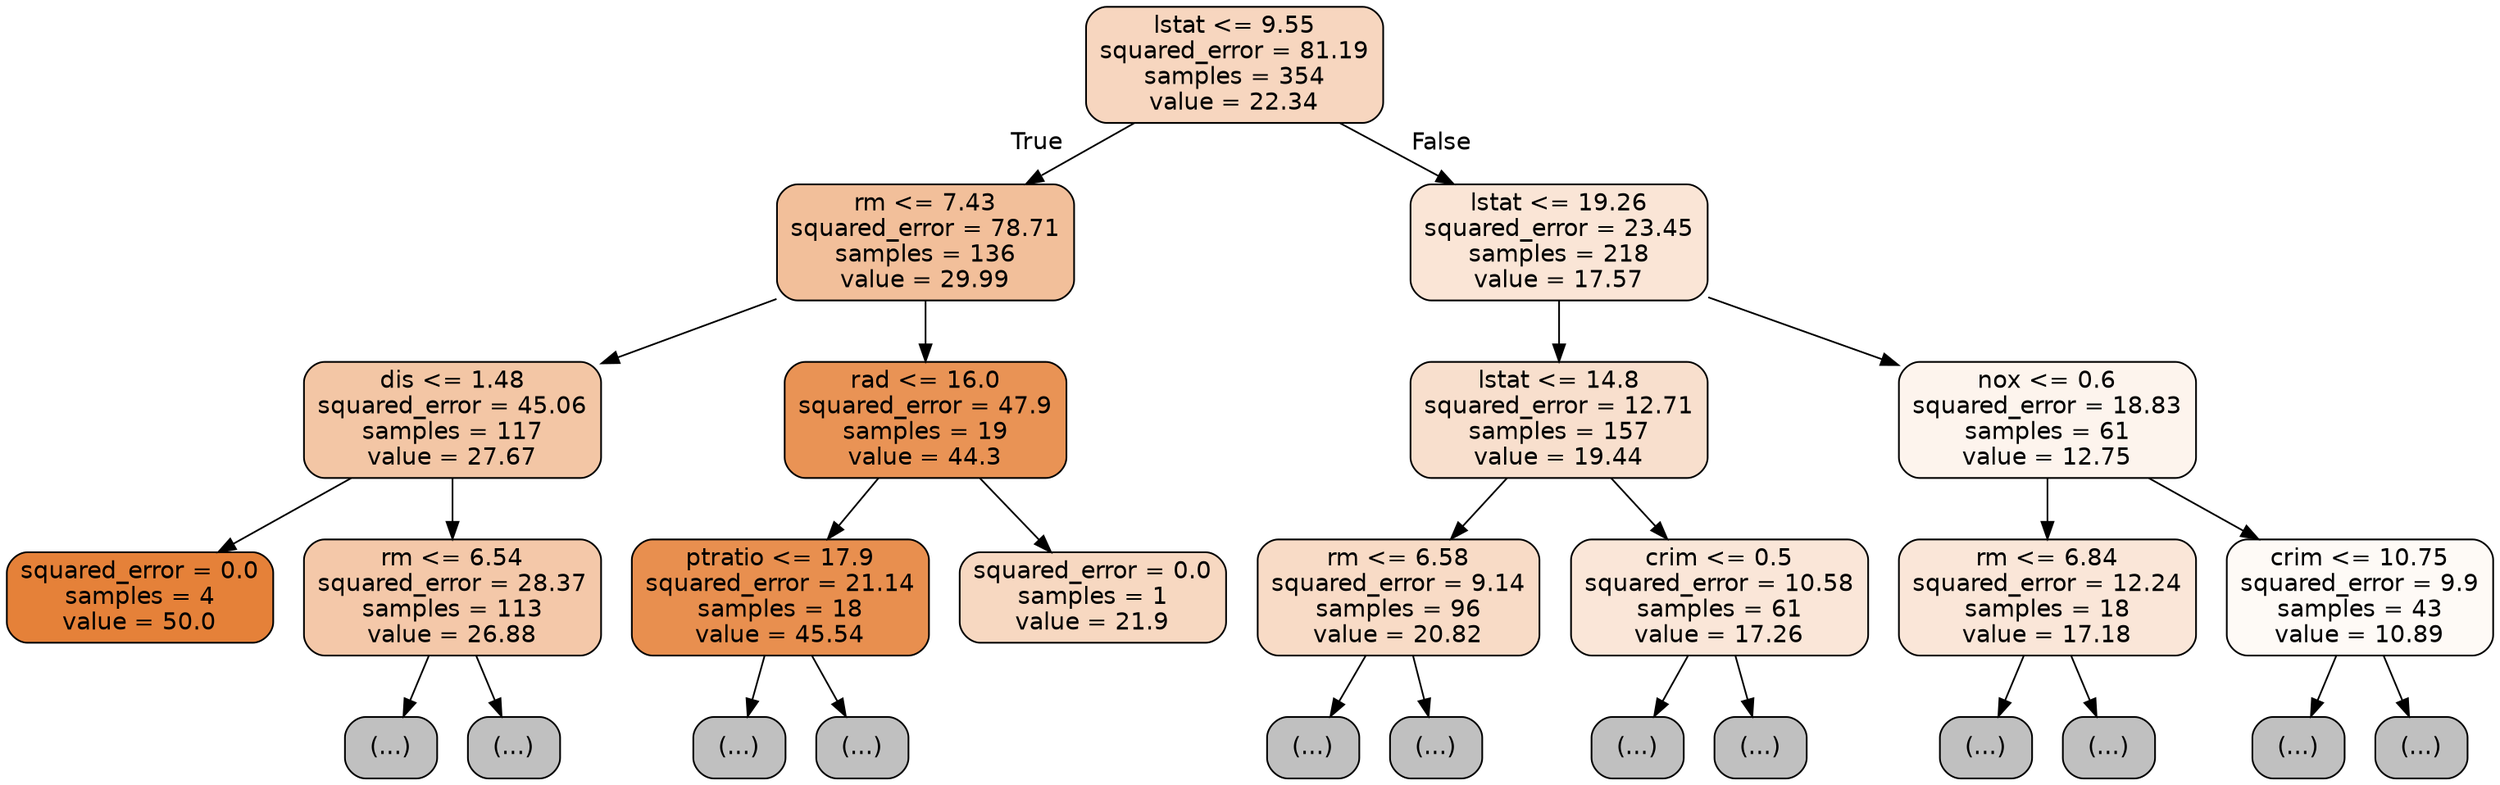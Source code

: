 digraph Tree {
node [shape=box, style="filled, rounded", color="black", fontname="helvetica"] ;
edge [fontname="helvetica"] ;
0 [label="lstat <= 9.55\nsquared_error = 81.19\nsamples = 354\nvalue = 22.34", fillcolor="#f7d6bf"] ;
1 [label="rm <= 7.43\nsquared_error = 78.71\nsamples = 136\nvalue = 29.99", fillcolor="#f2bf9a"] ;
0 -> 1 [labeldistance=2.5, labelangle=45, headlabel="True"] ;
2 [label="dis <= 1.48\nsquared_error = 45.06\nsamples = 117\nvalue = 27.67", fillcolor="#f3c6a5"] ;
1 -> 2 ;
3 [label="squared_error = 0.0\nsamples = 4\nvalue = 50.0", fillcolor="#e58139"] ;
2 -> 3 ;
4 [label="rm <= 6.54\nsquared_error = 28.37\nsamples = 113\nvalue = 26.88", fillcolor="#f4c8a9"] ;
2 -> 4 ;
5 [label="(...)", fillcolor="#C0C0C0"] ;
4 -> 5 ;
6 [label="(...)", fillcolor="#C0C0C0"] ;
4 -> 6 ;
7 [label="rad <= 16.0\nsquared_error = 47.9\nsamples = 19\nvalue = 44.3", fillcolor="#e99355"] ;
1 -> 7 ;
8 [label="ptratio <= 17.9\nsquared_error = 21.14\nsamples = 18\nvalue = 45.54", fillcolor="#e88f4f"] ;
7 -> 8 ;
9 [label="(...)", fillcolor="#C0C0C0"] ;
8 -> 9 ;
10 [label="(...)", fillcolor="#C0C0C0"] ;
8 -> 10 ;
11 [label="squared_error = 0.0\nsamples = 1\nvalue = 21.9", fillcolor="#f7d8c1"] ;
7 -> 11 ;
12 [label="lstat <= 19.26\nsquared_error = 23.45\nsamples = 218\nvalue = 17.57", fillcolor="#fae5d6"] ;
0 -> 12 [labeldistance=2.5, labelangle=-45, headlabel="False"] ;
13 [label="lstat <= 14.8\nsquared_error = 12.71\nsamples = 157\nvalue = 19.44", fillcolor="#f8dfcd"] ;
12 -> 13 ;
14 [label="rm <= 6.58\nsquared_error = 9.14\nsamples = 96\nvalue = 20.82", fillcolor="#f8dbc6"] ;
13 -> 14 ;
15 [label="(...)", fillcolor="#C0C0C0"] ;
14 -> 15 ;
16 [label="(...)", fillcolor="#C0C0C0"] ;
14 -> 16 ;
17 [label="crim <= 0.5\nsquared_error = 10.58\nsamples = 61\nvalue = 17.26", fillcolor="#fae6d8"] ;
13 -> 17 ;
18 [label="(...)", fillcolor="#C0C0C0"] ;
17 -> 18 ;
19 [label="(...)", fillcolor="#C0C0C0"] ;
17 -> 19 ;
20 [label="nox <= 0.6\nsquared_error = 18.83\nsamples = 61\nvalue = 12.75", fillcolor="#fdf4ed"] ;
12 -> 20 ;
21 [label="rm <= 6.84\nsquared_error = 12.24\nsamples = 18\nvalue = 17.18", fillcolor="#fae6d8"] ;
20 -> 21 ;
22 [label="(...)", fillcolor="#C0C0C0"] ;
21 -> 22 ;
23 [label="(...)", fillcolor="#C0C0C0"] ;
21 -> 23 ;
24 [label="crim <= 10.75\nsquared_error = 9.9\nsamples = 43\nvalue = 10.89", fillcolor="#fefaf6"] ;
20 -> 24 ;
25 [label="(...)", fillcolor="#C0C0C0"] ;
24 -> 25 ;
26 [label="(...)", fillcolor="#C0C0C0"] ;
24 -> 26 ;
}